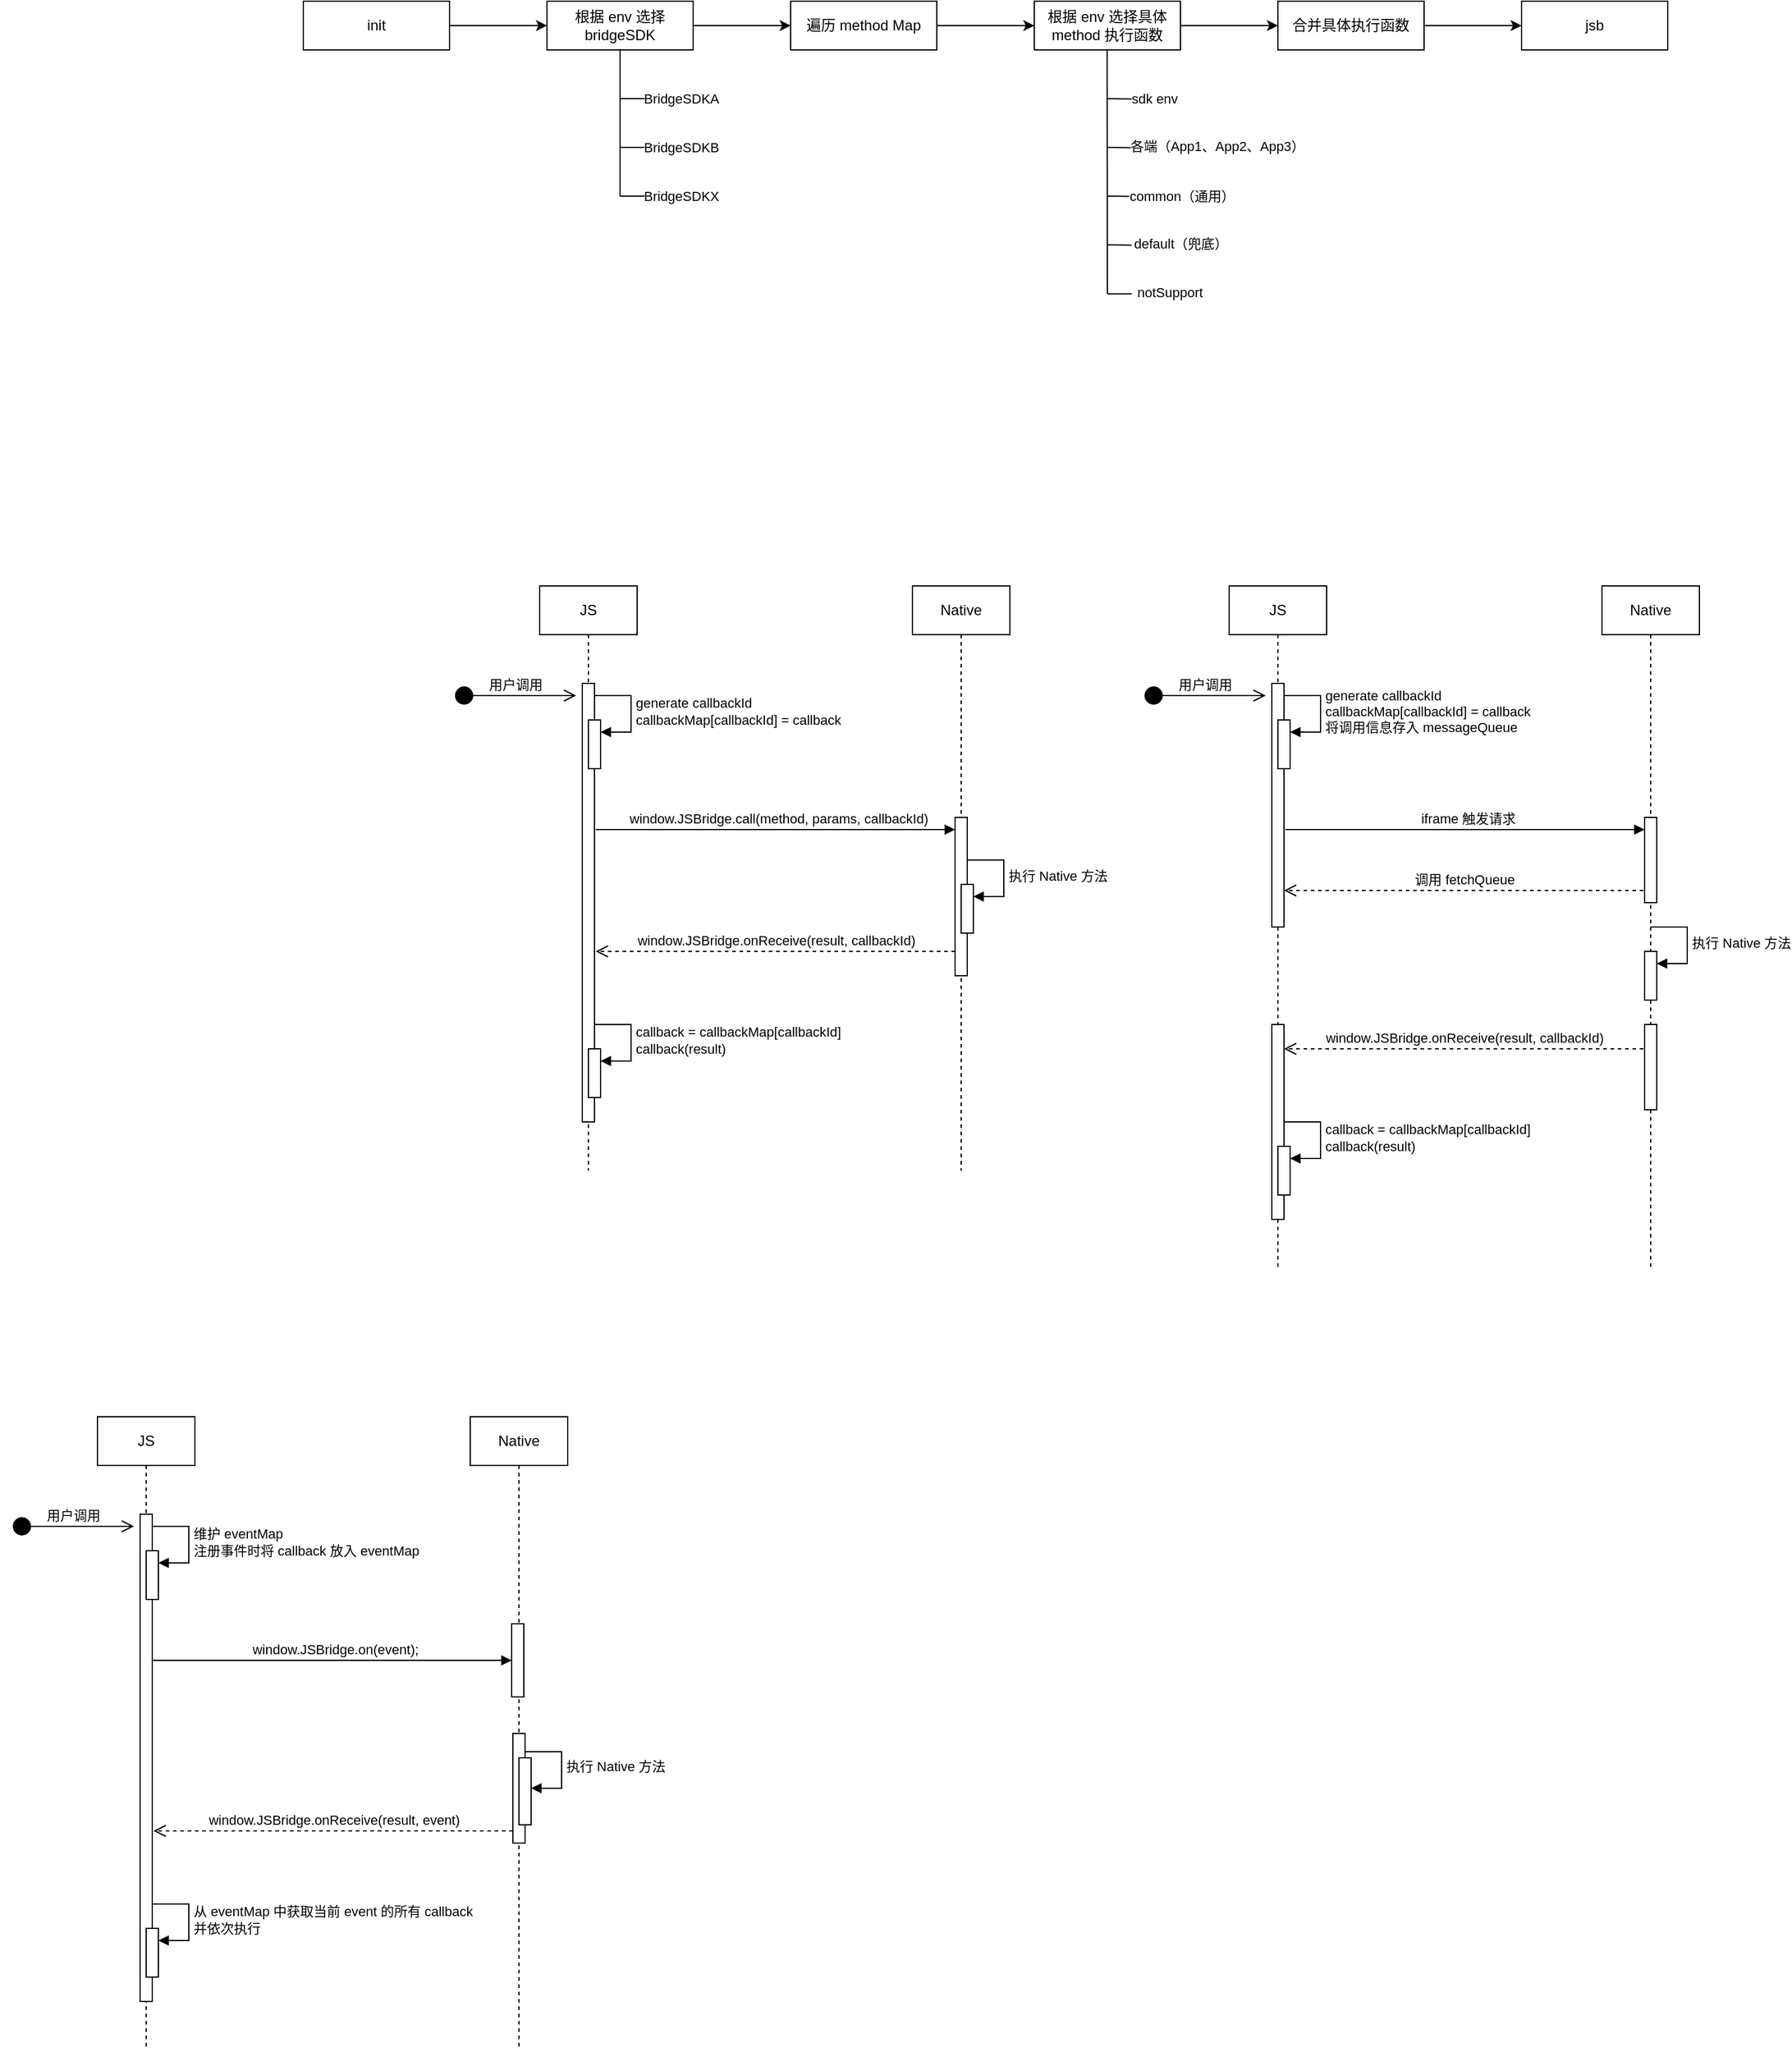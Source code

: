 <mxfile version="21.5.1" type="github">
  <diagram name="第 1 页" id="QlqkZr_Dz_qlq-YX1CnW">
    <mxGraphModel dx="955" dy="612" grid="0" gridSize="10" guides="1" tooltips="1" connect="1" arrows="1" fold="1" page="1" pageScale="1" pageWidth="2339" pageHeight="3300" math="0" shadow="0">
      <root>
        <mxCell id="0" />
        <mxCell id="1" parent="0" />
        <mxCell id="gINnrKCMtKWkM-afQS_u-7" value="" style="edgeStyle=orthogonalEdgeStyle;rounded=0;orthogonalLoop=1;jettySize=auto;html=1;" parent="1" source="gINnrKCMtKWkM-afQS_u-1" target="gINnrKCMtKWkM-afQS_u-2" edge="1">
          <mxGeometry relative="1" as="geometry" />
        </mxCell>
        <mxCell id="gINnrKCMtKWkM-afQS_u-1" value="init" style="rounded=0;whiteSpace=wrap;html=1;" parent="1" vertex="1">
          <mxGeometry x="320" y="280" width="120" height="40" as="geometry" />
        </mxCell>
        <mxCell id="gINnrKCMtKWkM-afQS_u-8" value="" style="edgeStyle=orthogonalEdgeStyle;rounded=0;orthogonalLoop=1;jettySize=auto;html=1;" parent="1" source="gINnrKCMtKWkM-afQS_u-2" target="gINnrKCMtKWkM-afQS_u-3" edge="1">
          <mxGeometry relative="1" as="geometry" />
        </mxCell>
        <mxCell id="gINnrKCMtKWkM-afQS_u-2" value="根据 env 选择 bridgeSDK" style="rounded=0;whiteSpace=wrap;html=1;" parent="1" vertex="1">
          <mxGeometry x="520" y="280" width="120" height="40" as="geometry" />
        </mxCell>
        <mxCell id="gINnrKCMtKWkM-afQS_u-9" value="" style="edgeStyle=orthogonalEdgeStyle;rounded=0;orthogonalLoop=1;jettySize=auto;html=1;" parent="1" source="gINnrKCMtKWkM-afQS_u-3" target="gINnrKCMtKWkM-afQS_u-4" edge="1">
          <mxGeometry relative="1" as="geometry" />
        </mxCell>
        <mxCell id="gINnrKCMtKWkM-afQS_u-3" value="遍历 method Map" style="rounded=0;whiteSpace=wrap;html=1;" parent="1" vertex="1">
          <mxGeometry x="720" y="280" width="120" height="40" as="geometry" />
        </mxCell>
        <mxCell id="gINnrKCMtKWkM-afQS_u-10" value="" style="edgeStyle=orthogonalEdgeStyle;rounded=0;orthogonalLoop=1;jettySize=auto;html=1;" parent="1" source="gINnrKCMtKWkM-afQS_u-4" target="gINnrKCMtKWkM-afQS_u-5" edge="1">
          <mxGeometry relative="1" as="geometry" />
        </mxCell>
        <mxCell id="gINnrKCMtKWkM-afQS_u-4" value="根据 env 选择具体 method 执行函数" style="rounded=0;whiteSpace=wrap;html=1;" parent="1" vertex="1">
          <mxGeometry x="920" y="280" width="120" height="40" as="geometry" />
        </mxCell>
        <mxCell id="gINnrKCMtKWkM-afQS_u-11" value="" style="edgeStyle=orthogonalEdgeStyle;rounded=0;orthogonalLoop=1;jettySize=auto;html=1;" parent="1" source="gINnrKCMtKWkM-afQS_u-5" target="gINnrKCMtKWkM-afQS_u-6" edge="1">
          <mxGeometry relative="1" as="geometry" />
        </mxCell>
        <mxCell id="gINnrKCMtKWkM-afQS_u-5" value="合并具体执行函数" style="rounded=0;whiteSpace=wrap;html=1;" parent="1" vertex="1">
          <mxGeometry x="1120" y="280" width="120" height="40" as="geometry" />
        </mxCell>
        <mxCell id="gINnrKCMtKWkM-afQS_u-6" value="jsb" style="rounded=0;whiteSpace=wrap;html=1;" parent="1" vertex="1">
          <mxGeometry x="1320" y="280" width="120" height="40" as="geometry" />
        </mxCell>
        <mxCell id="gINnrKCMtKWkM-afQS_u-13" value="" style="endArrow=none;html=1;rounded=0;entryX=0.5;entryY=1;entryDx=0;entryDy=0;" parent="1" target="gINnrKCMtKWkM-afQS_u-2" edge="1">
          <mxGeometry width="50" height="50" relative="1" as="geometry">
            <mxPoint x="580" y="440" as="sourcePoint" />
            <mxPoint x="690" y="360" as="targetPoint" />
          </mxGeometry>
        </mxCell>
        <mxCell id="gINnrKCMtKWkM-afQS_u-14" value="" style="endArrow=none;html=1;rounded=0;" parent="1" edge="1">
          <mxGeometry width="50" height="50" relative="1" as="geometry">
            <mxPoint x="580" y="400" as="sourcePoint" />
            <mxPoint x="600" y="400" as="targetPoint" />
          </mxGeometry>
        </mxCell>
        <mxCell id="gINnrKCMtKWkM-afQS_u-43" value="BridgeSDKB" style="edgeLabel;html=1;align=center;verticalAlign=middle;resizable=0;points=[];" parent="gINnrKCMtKWkM-afQS_u-14" vertex="1" connectable="0">
          <mxGeometry x="0.689" relative="1" as="geometry">
            <mxPoint x="33" as="offset" />
          </mxGeometry>
        </mxCell>
        <mxCell id="gINnrKCMtKWkM-afQS_u-15" value="" style="endArrow=none;html=1;rounded=0;" parent="1" edge="1">
          <mxGeometry width="50" height="50" relative="1" as="geometry">
            <mxPoint x="580" y="360" as="sourcePoint" />
            <mxPoint x="600" y="360" as="targetPoint" />
          </mxGeometry>
        </mxCell>
        <mxCell id="gINnrKCMtKWkM-afQS_u-42" value="BridgeSDKA" style="edgeLabel;html=1;align=center;verticalAlign=middle;resizable=0;points=[];" parent="gINnrKCMtKWkM-afQS_u-15" vertex="1" connectable="0">
          <mxGeometry x="-0.04" relative="1" as="geometry">
            <mxPoint x="40" as="offset" />
          </mxGeometry>
        </mxCell>
        <mxCell id="gINnrKCMtKWkM-afQS_u-20" value="" style="endArrow=none;html=1;rounded=0;" parent="1" edge="1">
          <mxGeometry width="50" height="50" relative="1" as="geometry">
            <mxPoint x="580" y="440" as="sourcePoint" />
            <mxPoint x="600" y="440" as="targetPoint" />
          </mxGeometry>
        </mxCell>
        <mxCell id="gINnrKCMtKWkM-afQS_u-44" value="BridgeSDKX" style="edgeLabel;html=1;align=center;verticalAlign=middle;resizable=0;points=[];" parent="gINnrKCMtKWkM-afQS_u-20" vertex="1" connectable="0">
          <mxGeometry x="0.669" y="1" relative="1" as="geometry">
            <mxPoint x="33" y="1" as="offset" />
          </mxGeometry>
        </mxCell>
        <mxCell id="gINnrKCMtKWkM-afQS_u-28" value="" style="endArrow=none;html=1;rounded=0;entryX=0.5;entryY=1;entryDx=0;entryDy=0;" parent="1" edge="1">
          <mxGeometry width="50" height="50" relative="1" as="geometry">
            <mxPoint x="980" y="520" as="sourcePoint" />
            <mxPoint x="979.8" y="320" as="targetPoint" />
          </mxGeometry>
        </mxCell>
        <mxCell id="gINnrKCMtKWkM-afQS_u-29" value="" style="endArrow=none;html=1;rounded=0;" parent="1" edge="1">
          <mxGeometry width="50" height="50" relative="1" as="geometry">
            <mxPoint x="980" y="400" as="sourcePoint" />
            <mxPoint x="1000" y="400.2" as="targetPoint" />
          </mxGeometry>
        </mxCell>
        <mxCell id="gINnrKCMtKWkM-afQS_u-48" value="各端（App1、App2、App3）" style="edgeLabel;html=1;align=center;verticalAlign=middle;resizable=0;points=[];" parent="gINnrKCMtKWkM-afQS_u-29" vertex="1" connectable="0">
          <mxGeometry x="0.208" y="1" relative="1" as="geometry">
            <mxPoint x="78" as="offset" />
          </mxGeometry>
        </mxCell>
        <mxCell id="gINnrKCMtKWkM-afQS_u-30" value="" style="endArrow=none;html=1;rounded=0;" parent="1" edge="1">
          <mxGeometry width="50" height="50" relative="1" as="geometry">
            <mxPoint x="980" y="360" as="sourcePoint" />
            <mxPoint x="1000" y="360.2" as="targetPoint" />
          </mxGeometry>
        </mxCell>
        <mxCell id="gINnrKCMtKWkM-afQS_u-45" value="sdk env&amp;nbsp;" style="edgeLabel;html=1;align=center;verticalAlign=middle;resizable=0;points=[];" parent="gINnrKCMtKWkM-afQS_u-30" vertex="1" connectable="0">
          <mxGeometry x="0.009" relative="1" as="geometry">
            <mxPoint x="30" as="offset" />
          </mxGeometry>
        </mxCell>
        <mxCell id="gINnrKCMtKWkM-afQS_u-34" value="" style="endArrow=none;html=1;rounded=0;" parent="1" edge="1">
          <mxGeometry width="50" height="50" relative="1" as="geometry">
            <mxPoint x="980" y="440" as="sourcePoint" />
            <mxPoint x="1000" y="440.2" as="targetPoint" />
          </mxGeometry>
        </mxCell>
        <mxCell id="gINnrKCMtKWkM-afQS_u-49" value="common（通用）" style="edgeLabel;html=1;align=center;verticalAlign=middle;resizable=0;points=[];" parent="gINnrKCMtKWkM-afQS_u-34" vertex="1" connectable="0">
          <mxGeometry x="0.243" y="-1" relative="1" as="geometry">
            <mxPoint x="48" y="-1" as="offset" />
          </mxGeometry>
        </mxCell>
        <mxCell id="gINnrKCMtKWkM-afQS_u-36" value="" style="endArrow=none;html=1;rounded=0;" parent="1" edge="1">
          <mxGeometry width="50" height="50" relative="1" as="geometry">
            <mxPoint x="980" y="480.0" as="sourcePoint" />
            <mxPoint x="1000" y="480.2" as="targetPoint" />
          </mxGeometry>
        </mxCell>
        <mxCell id="gINnrKCMtKWkM-afQS_u-50" value="default（兜底）" style="edgeLabel;html=1;align=center;verticalAlign=middle;resizable=0;points=[];" parent="gINnrKCMtKWkM-afQS_u-36" vertex="1" connectable="0">
          <mxGeometry x="0.1" y="1" relative="1" as="geometry">
            <mxPoint x="49" as="offset" />
          </mxGeometry>
        </mxCell>
        <mxCell id="gINnrKCMtKWkM-afQS_u-40" value="" style="endArrow=none;html=1;rounded=0;" parent="1" edge="1">
          <mxGeometry width="50" height="50" relative="1" as="geometry">
            <mxPoint x="980" y="520.2" as="sourcePoint" />
            <mxPoint x="1000" y="520.2" as="targetPoint" />
          </mxGeometry>
        </mxCell>
        <mxCell id="gINnrKCMtKWkM-afQS_u-51" value="notSupport" style="edgeLabel;html=1;align=center;verticalAlign=middle;resizable=0;points=[];" parent="gINnrKCMtKWkM-afQS_u-40" vertex="1" connectable="0">
          <mxGeometry x="0.239" y="1" relative="1" as="geometry">
            <mxPoint x="38" as="offset" />
          </mxGeometry>
        </mxCell>
        <mxCell id="IUW8P1MZcCfPq_Lffvb7-4" value="JS" style="shape=umlLifeline;perimeter=lifelinePerimeter;whiteSpace=wrap;html=1;container=1;dropTarget=0;collapsible=0;recursiveResize=0;outlineConnect=0;portConstraint=eastwest;newEdgeStyle={&quot;edgeStyle&quot;:&quot;elbowEdgeStyle&quot;,&quot;elbow&quot;:&quot;vertical&quot;,&quot;curved&quot;:0,&quot;rounded&quot;:0};" vertex="1" parent="1">
          <mxGeometry x="514" y="760" width="80" height="480" as="geometry" />
        </mxCell>
        <mxCell id="IUW8P1MZcCfPq_Lffvb7-8" value="" style="html=1;points=[];perimeter=orthogonalPerimeter;outlineConnect=0;targetShapes=umlLifeline;portConstraint=eastwest;newEdgeStyle={&quot;edgeStyle&quot;:&quot;elbowEdgeStyle&quot;,&quot;elbow&quot;:&quot;vertical&quot;,&quot;curved&quot;:0,&quot;rounded&quot;:0};" vertex="1" parent="IUW8P1MZcCfPq_Lffvb7-4">
          <mxGeometry x="35" y="80" width="10" height="360" as="geometry" />
        </mxCell>
        <mxCell id="IUW8P1MZcCfPq_Lffvb7-15" value="" style="html=1;points=[];perimeter=orthogonalPerimeter;outlineConnect=0;targetShapes=umlLifeline;portConstraint=eastwest;newEdgeStyle={&quot;edgeStyle&quot;:&quot;elbowEdgeStyle&quot;,&quot;elbow&quot;:&quot;vertical&quot;,&quot;curved&quot;:0,&quot;rounded&quot;:0};" vertex="1" parent="IUW8P1MZcCfPq_Lffvb7-4">
          <mxGeometry x="40" y="110" width="10" height="40" as="geometry" />
        </mxCell>
        <mxCell id="IUW8P1MZcCfPq_Lffvb7-16" value="generate callbackId&lt;br&gt;callbackMap[callbackId] = callback" style="html=1;align=left;spacingLeft=2;endArrow=block;rounded=0;edgeStyle=orthogonalEdgeStyle;curved=0;rounded=0;" edge="1" target="IUW8P1MZcCfPq_Lffvb7-15" parent="IUW8P1MZcCfPq_Lffvb7-4">
          <mxGeometry x="-0.003" relative="1" as="geometry">
            <mxPoint x="45" y="90" as="sourcePoint" />
            <Array as="points">
              <mxPoint x="75" y="120" />
            </Array>
            <mxPoint as="offset" />
          </mxGeometry>
        </mxCell>
        <mxCell id="IUW8P1MZcCfPq_Lffvb7-22" value="" style="html=1;points=[];perimeter=orthogonalPerimeter;outlineConnect=0;targetShapes=umlLifeline;portConstraint=eastwest;newEdgeStyle={&quot;edgeStyle&quot;:&quot;elbowEdgeStyle&quot;,&quot;elbow&quot;:&quot;vertical&quot;,&quot;curved&quot;:0,&quot;rounded&quot;:0};" vertex="1" parent="IUW8P1MZcCfPq_Lffvb7-4">
          <mxGeometry x="40" y="380" width="10" height="40" as="geometry" />
        </mxCell>
        <mxCell id="IUW8P1MZcCfPq_Lffvb7-23" value="callback = callbackMap[callbackId]&lt;br&gt;callback(result)" style="html=1;align=left;spacingLeft=2;endArrow=block;rounded=0;edgeStyle=orthogonalEdgeStyle;curved=0;rounded=0;" edge="1" target="IUW8P1MZcCfPq_Lffvb7-22" parent="IUW8P1MZcCfPq_Lffvb7-4">
          <mxGeometry relative="1" as="geometry">
            <mxPoint x="45" y="360" as="sourcePoint" />
            <Array as="points">
              <mxPoint x="75" y="360" />
              <mxPoint x="75" y="390" />
            </Array>
          </mxGeometry>
        </mxCell>
        <mxCell id="IUW8P1MZcCfPq_Lffvb7-5" value="Native" style="shape=umlLifeline;perimeter=lifelinePerimeter;whiteSpace=wrap;html=1;container=1;dropTarget=0;collapsible=0;recursiveResize=0;outlineConnect=0;portConstraint=eastwest;newEdgeStyle={&quot;edgeStyle&quot;:&quot;elbowEdgeStyle&quot;,&quot;elbow&quot;:&quot;vertical&quot;,&quot;curved&quot;:0,&quot;rounded&quot;:0};" vertex="1" parent="1">
          <mxGeometry x="820" y="760" width="80" height="480" as="geometry" />
        </mxCell>
        <mxCell id="IUW8P1MZcCfPq_Lffvb7-17" value="" style="html=1;points=[];perimeter=orthogonalPerimeter;outlineConnect=0;targetShapes=umlLifeline;portConstraint=eastwest;newEdgeStyle={&quot;edgeStyle&quot;:&quot;elbowEdgeStyle&quot;,&quot;elbow&quot;:&quot;vertical&quot;,&quot;curved&quot;:0,&quot;rounded&quot;:0};" vertex="1" parent="IUW8P1MZcCfPq_Lffvb7-5">
          <mxGeometry x="35" y="190" width="10" height="130" as="geometry" />
        </mxCell>
        <mxCell id="IUW8P1MZcCfPq_Lffvb7-37" value="" style="html=1;points=[];perimeter=orthogonalPerimeter;outlineConnect=0;targetShapes=umlLifeline;portConstraint=eastwest;newEdgeStyle={&quot;edgeStyle&quot;:&quot;elbowEdgeStyle&quot;,&quot;elbow&quot;:&quot;vertical&quot;,&quot;curved&quot;:0,&quot;rounded&quot;:0};" vertex="1" parent="IUW8P1MZcCfPq_Lffvb7-5">
          <mxGeometry x="40" y="245" width="10" height="40" as="geometry" />
        </mxCell>
        <mxCell id="IUW8P1MZcCfPq_Lffvb7-38" value="执行 Native 方法" style="html=1;align=left;spacingLeft=2;endArrow=block;rounded=0;edgeStyle=orthogonalEdgeStyle;curved=0;rounded=0;" edge="1" target="IUW8P1MZcCfPq_Lffvb7-37" parent="IUW8P1MZcCfPq_Lffvb7-5">
          <mxGeometry relative="1" as="geometry">
            <mxPoint x="45" y="225" as="sourcePoint" />
            <Array as="points">
              <mxPoint x="75" y="255" />
            </Array>
          </mxGeometry>
        </mxCell>
        <mxCell id="IUW8P1MZcCfPq_Lffvb7-10" value="用户调用" style="html=1;verticalAlign=bottom;startArrow=circle;startFill=1;endArrow=open;startSize=6;endSize=8;edgeStyle=elbowEdgeStyle;elbow=vertical;curved=0;rounded=0;" edge="1" parent="1">
          <mxGeometry width="80" relative="1" as="geometry">
            <mxPoint x="444" y="850" as="sourcePoint" />
            <mxPoint x="544" y="850.2" as="targetPoint" />
            <Array as="points">
              <mxPoint x="424" y="850" />
            </Array>
          </mxGeometry>
        </mxCell>
        <mxCell id="IUW8P1MZcCfPq_Lffvb7-19" value="&lt;div data-docx-has-block-data=&quot;false&quot; data-page-id=&quot;O3Zrd4JiQovSLaxuxKEcCTOUnIb&quot;&gt;&lt;div class=&quot;old-record-id-Atigdmb5oogznvxZklyccYrrn9i&quot; style=&quot;&quot;&gt;window.JSBridge.onReceive(result, callbackId)&lt;/div&gt;&lt;/div&gt;" style="html=1;verticalAlign=bottom;endArrow=open;dashed=1;endSize=8;edgeStyle=elbowEdgeStyle;elbow=vertical;curved=0;rounded=0;" edge="1" parent="1">
          <mxGeometry relative="1" as="geometry">
            <mxPoint x="560" y="1060" as="targetPoint" />
            <mxPoint x="855" y="1060.0" as="sourcePoint" />
            <Array as="points">
              <mxPoint x="760" y="1060" />
            </Array>
          </mxGeometry>
        </mxCell>
        <mxCell id="IUW8P1MZcCfPq_Lffvb7-18" value="&lt;div data-docx-has-block-data=&quot;false&quot; data-page-id=&quot;O3Zrd4JiQovSLaxuxKEcCTOUnIb&quot;&gt;&lt;div class=&quot;old-record-id-Atigdmb5oogznvxZklyccYrrn9i&quot; style=&quot;&quot;&gt;window.JSBridge.call(method, params, callbackId)&lt;/div&gt;&lt;/div&gt;" style="html=1;verticalAlign=bottom;endArrow=block;edgeStyle=elbowEdgeStyle;elbow=vertical;curved=0;rounded=0;" edge="1" parent="1">
          <mxGeometry x="0.437" relative="1" as="geometry">
            <mxPoint x="780" y="960" as="sourcePoint" />
            <mxPoint x="855" y="960" as="targetPoint" />
            <Array as="points">
              <mxPoint x="560" y="960" />
            </Array>
            <mxPoint as="offset" />
          </mxGeometry>
        </mxCell>
        <mxCell id="IUW8P1MZcCfPq_Lffvb7-26" value="JS" style="shape=umlLifeline;perimeter=lifelinePerimeter;whiteSpace=wrap;html=1;container=1;dropTarget=0;collapsible=0;recursiveResize=0;outlineConnect=0;portConstraint=eastwest;newEdgeStyle={&quot;edgeStyle&quot;:&quot;elbowEdgeStyle&quot;,&quot;elbow&quot;:&quot;vertical&quot;,&quot;curved&quot;:0,&quot;rounded&quot;:0};" vertex="1" parent="1">
          <mxGeometry x="1080" y="760" width="80" height="560" as="geometry" />
        </mxCell>
        <mxCell id="IUW8P1MZcCfPq_Lffvb7-27" value="" style="html=1;points=[];perimeter=orthogonalPerimeter;outlineConnect=0;targetShapes=umlLifeline;portConstraint=eastwest;newEdgeStyle={&quot;edgeStyle&quot;:&quot;elbowEdgeStyle&quot;,&quot;elbow&quot;:&quot;vertical&quot;,&quot;curved&quot;:0,&quot;rounded&quot;:0};" vertex="1" parent="IUW8P1MZcCfPq_Lffvb7-26">
          <mxGeometry x="35" y="80" width="10" height="200" as="geometry" />
        </mxCell>
        <mxCell id="IUW8P1MZcCfPq_Lffvb7-28" value="" style="html=1;points=[];perimeter=orthogonalPerimeter;outlineConnect=0;targetShapes=umlLifeline;portConstraint=eastwest;newEdgeStyle={&quot;edgeStyle&quot;:&quot;elbowEdgeStyle&quot;,&quot;elbow&quot;:&quot;vertical&quot;,&quot;curved&quot;:0,&quot;rounded&quot;:0};" vertex="1" parent="IUW8P1MZcCfPq_Lffvb7-26">
          <mxGeometry x="40" y="110" width="10" height="40" as="geometry" />
        </mxCell>
        <mxCell id="IUW8P1MZcCfPq_Lffvb7-29" value="generate callbackId&lt;br&gt;callbackMap[callbackId] = callback&lt;br&gt;将调用信息存入 messageQueue" style="html=1;align=left;spacingLeft=2;endArrow=block;rounded=0;edgeStyle=orthogonalEdgeStyle;curved=0;rounded=0;" edge="1" parent="IUW8P1MZcCfPq_Lffvb7-26" target="IUW8P1MZcCfPq_Lffvb7-28">
          <mxGeometry x="-0.003" relative="1" as="geometry">
            <mxPoint x="45" y="90" as="sourcePoint" />
            <Array as="points">
              <mxPoint x="75" y="120" />
            </Array>
            <mxPoint as="offset" />
          </mxGeometry>
        </mxCell>
        <mxCell id="IUW8P1MZcCfPq_Lffvb7-42" value="" style="html=1;points=[];perimeter=orthogonalPerimeter;outlineConnect=0;targetShapes=umlLifeline;portConstraint=eastwest;newEdgeStyle={&quot;edgeStyle&quot;:&quot;elbowEdgeStyle&quot;,&quot;elbow&quot;:&quot;vertical&quot;,&quot;curved&quot;:0,&quot;rounded&quot;:0};" vertex="1" parent="IUW8P1MZcCfPq_Lffvb7-26">
          <mxGeometry x="35" y="360" width="10" height="160" as="geometry" />
        </mxCell>
        <mxCell id="IUW8P1MZcCfPq_Lffvb7-30" value="" style="html=1;points=[];perimeter=orthogonalPerimeter;outlineConnect=0;targetShapes=umlLifeline;portConstraint=eastwest;newEdgeStyle={&quot;edgeStyle&quot;:&quot;elbowEdgeStyle&quot;,&quot;elbow&quot;:&quot;vertical&quot;,&quot;curved&quot;:0,&quot;rounded&quot;:0};" vertex="1" parent="IUW8P1MZcCfPq_Lffvb7-26">
          <mxGeometry x="40" y="460" width="10" height="40" as="geometry" />
        </mxCell>
        <mxCell id="IUW8P1MZcCfPq_Lffvb7-31" value="callback = callbackMap[callbackId]&lt;br&gt;callback(result)" style="html=1;align=left;spacingLeft=2;endArrow=block;rounded=0;edgeStyle=orthogonalEdgeStyle;curved=0;rounded=0;" edge="1" parent="IUW8P1MZcCfPq_Lffvb7-26" target="IUW8P1MZcCfPq_Lffvb7-30">
          <mxGeometry relative="1" as="geometry">
            <mxPoint x="45" y="440" as="sourcePoint" />
            <Array as="points">
              <mxPoint x="75" y="470" />
            </Array>
          </mxGeometry>
        </mxCell>
        <mxCell id="IUW8P1MZcCfPq_Lffvb7-32" value="Native" style="shape=umlLifeline;perimeter=lifelinePerimeter;whiteSpace=wrap;html=1;container=1;dropTarget=0;collapsible=0;recursiveResize=0;outlineConnect=0;portConstraint=eastwest;newEdgeStyle={&quot;edgeStyle&quot;:&quot;elbowEdgeStyle&quot;,&quot;elbow&quot;:&quot;vertical&quot;,&quot;curved&quot;:0,&quot;rounded&quot;:0};" vertex="1" parent="1">
          <mxGeometry x="1386" y="760" width="80" height="560" as="geometry" />
        </mxCell>
        <mxCell id="IUW8P1MZcCfPq_Lffvb7-33" value="" style="html=1;points=[];perimeter=orthogonalPerimeter;outlineConnect=0;targetShapes=umlLifeline;portConstraint=eastwest;newEdgeStyle={&quot;edgeStyle&quot;:&quot;elbowEdgeStyle&quot;,&quot;elbow&quot;:&quot;vertical&quot;,&quot;curved&quot;:0,&quot;rounded&quot;:0};" vertex="1" parent="IUW8P1MZcCfPq_Lffvb7-32">
          <mxGeometry x="35" y="190" width="10" height="70" as="geometry" />
        </mxCell>
        <mxCell id="IUW8P1MZcCfPq_Lffvb7-39" value="" style="html=1;points=[];perimeter=orthogonalPerimeter;outlineConnect=0;targetShapes=umlLifeline;portConstraint=eastwest;newEdgeStyle={&quot;edgeStyle&quot;:&quot;elbowEdgeStyle&quot;,&quot;elbow&quot;:&quot;vertical&quot;,&quot;curved&quot;:0,&quot;rounded&quot;:0};" vertex="1" parent="IUW8P1MZcCfPq_Lffvb7-32">
          <mxGeometry x="35" y="300" width="10" height="40" as="geometry" />
        </mxCell>
        <mxCell id="IUW8P1MZcCfPq_Lffvb7-40" value="执行 Native 方法" style="html=1;align=left;spacingLeft=2;endArrow=block;rounded=0;edgeStyle=orthogonalEdgeStyle;curved=0;rounded=0;" edge="1" parent="IUW8P1MZcCfPq_Lffvb7-32" target="IUW8P1MZcCfPq_Lffvb7-39">
          <mxGeometry relative="1" as="geometry">
            <mxPoint x="40" y="280" as="sourcePoint" />
            <Array as="points">
              <mxPoint x="70" y="310" />
            </Array>
          </mxGeometry>
        </mxCell>
        <mxCell id="IUW8P1MZcCfPq_Lffvb7-41" value="" style="html=1;points=[];perimeter=orthogonalPerimeter;outlineConnect=0;targetShapes=umlLifeline;portConstraint=eastwest;newEdgeStyle={&quot;edgeStyle&quot;:&quot;elbowEdgeStyle&quot;,&quot;elbow&quot;:&quot;vertical&quot;,&quot;curved&quot;:0,&quot;rounded&quot;:0};" vertex="1" parent="IUW8P1MZcCfPq_Lffvb7-32">
          <mxGeometry x="35" y="360" width="10" height="70" as="geometry" />
        </mxCell>
        <mxCell id="IUW8P1MZcCfPq_Lffvb7-34" value="用户调用" style="html=1;verticalAlign=bottom;startArrow=circle;startFill=1;endArrow=open;startSize=6;endSize=8;edgeStyle=elbowEdgeStyle;elbow=vertical;curved=0;rounded=0;" edge="1" parent="1">
          <mxGeometry width="80" relative="1" as="geometry">
            <mxPoint x="1010" y="850" as="sourcePoint" />
            <mxPoint x="1110" y="850.2" as="targetPoint" />
            <Array as="points">
              <mxPoint x="990" y="850" />
            </Array>
          </mxGeometry>
        </mxCell>
        <mxCell id="IUW8P1MZcCfPq_Lffvb7-35" value="&lt;div data-docx-has-block-data=&quot;false&quot; data-page-id=&quot;O3Zrd4JiQovSLaxuxKEcCTOUnIb&quot;&gt;&lt;div class=&quot;old-record-id-Atigdmb5oogznvxZklyccYrrn9i&quot; style=&quot;&quot;&gt;调用&amp;nbsp;fetchQueue&lt;/div&gt;&lt;span class=&quot;lark-record-clipboard&quot; data-lark-record-format=&quot;docx/text&quot; data-lark-record-data=&quot;{&amp;quot;rootId&amp;quot;:&amp;quot;O3Zrd4JiQovSLaxuxKEcCTOUnIb&amp;quot;,&amp;quot;text&amp;quot;:{&amp;quot;initialAttributedTexts&amp;quot;:{&amp;quot;text&amp;quot;:{&amp;quot;0&amp;quot;:&amp;quot;fetchQueue&amp;quot;},&amp;quot;attribs&amp;quot;:{&amp;quot;0&amp;quot;:&amp;quot;*0+a&amp;quot;}},&amp;quot;apool&amp;quot;:{&amp;quot;numToAttrib&amp;quot;:{&amp;quot;0&amp;quot;:[&amp;quot;author&amp;quot;,&amp;quot;6708523862423781646&amp;quot;]},&amp;quot;nextNum&amp;quot;:1}},&amp;quot;type&amp;quot;:&amp;quot;text&amp;quot;,&amp;quot;referenceRecordMap&amp;quot;:{},&amp;quot;extra&amp;quot;:{&amp;quot;mention_page_title&amp;quot;:{},&amp;quot;external_mention_url&amp;quot;:{}},&amp;quot;isKeepQuoteContainer&amp;quot;:false,&amp;quot;isFromCode&amp;quot;:true,&amp;quot;selection&amp;quot;:[{&amp;quot;id&amp;quot;:65,&amp;quot;type&amp;quot;:&amp;quot;text&amp;quot;,&amp;quot;selection&amp;quot;:{&amp;quot;start&amp;quot;:390,&amp;quot;end&amp;quot;:400},&amp;quot;recordId&amp;quot;:&amp;quot;IgW2deUTWof7LrxbqKKcaYUInVc&amp;quot;}],&amp;quot;payloadMap&amp;quot;:{},&amp;quot;isCut&amp;quot;:false}&quot;&gt;&lt;/span&gt;&lt;/div&gt;" style="html=1;verticalAlign=bottom;endArrow=open;dashed=1;endSize=8;edgeStyle=elbowEdgeStyle;elbow=vertical;curved=0;rounded=0;" edge="1" parent="1">
          <mxGeometry relative="1" as="geometry">
            <mxPoint x="1125" y="1010" as="targetPoint" />
            <mxPoint x="1420" y="1010.0" as="sourcePoint" />
            <Array as="points">
              <mxPoint x="1325" y="1010" />
            </Array>
          </mxGeometry>
        </mxCell>
        <mxCell id="IUW8P1MZcCfPq_Lffvb7-36" value="&lt;div data-docx-has-block-data=&quot;false&quot; data-page-id=&quot;O3Zrd4JiQovSLaxuxKEcCTOUnIb&quot;&gt;&lt;div class=&quot;old-record-id-Atigdmb5oogznvxZklyccYrrn9i&quot; style=&quot;&quot;&gt;iframe 触发请求&lt;/div&gt;&lt;/div&gt;" style="html=1;verticalAlign=bottom;endArrow=block;edgeStyle=elbowEdgeStyle;elbow=vertical;curved=0;rounded=0;" edge="1" parent="1">
          <mxGeometry x="0.437" relative="1" as="geometry">
            <mxPoint x="1346" y="960" as="sourcePoint" />
            <mxPoint x="1421" y="960" as="targetPoint" />
            <Array as="points">
              <mxPoint x="1126" y="960" />
            </Array>
            <mxPoint as="offset" />
          </mxGeometry>
        </mxCell>
        <mxCell id="IUW8P1MZcCfPq_Lffvb7-44" value="&lt;div data-docx-has-block-data=&quot;false&quot; data-page-id=&quot;O3Zrd4JiQovSLaxuxKEcCTOUnIb&quot;&gt;&lt;div class=&quot;old-record-id-Atigdmb5oogznvxZklyccYrrn9i&quot; style=&quot;&quot;&gt;window.JSBridge.onReceive(result, callbackId)&lt;/div&gt;&lt;/div&gt;" style="html=1;verticalAlign=bottom;endArrow=open;dashed=1;endSize=8;edgeStyle=elbowEdgeStyle;elbow=vertical;curved=0;rounded=0;" edge="1" parent="1">
          <mxGeometry relative="1" as="geometry">
            <mxPoint x="1125" y="1140" as="targetPoint" />
            <mxPoint x="1420" y="1140.0" as="sourcePoint" />
            <Array as="points">
              <mxPoint x="1325" y="1140" />
            </Array>
          </mxGeometry>
        </mxCell>
        <mxCell id="IUW8P1MZcCfPq_Lffvb7-45" value="JS" style="shape=umlLifeline;perimeter=lifelinePerimeter;whiteSpace=wrap;html=1;container=1;dropTarget=0;collapsible=0;recursiveResize=0;outlineConnect=0;portConstraint=eastwest;newEdgeStyle={&quot;edgeStyle&quot;:&quot;elbowEdgeStyle&quot;,&quot;elbow&quot;:&quot;vertical&quot;,&quot;curved&quot;:0,&quot;rounded&quot;:0};" vertex="1" parent="1">
          <mxGeometry x="151" y="1442" width="80" height="520" as="geometry" />
        </mxCell>
        <mxCell id="IUW8P1MZcCfPq_Lffvb7-46" value="" style="html=1;points=[];perimeter=orthogonalPerimeter;outlineConnect=0;targetShapes=umlLifeline;portConstraint=eastwest;newEdgeStyle={&quot;edgeStyle&quot;:&quot;elbowEdgeStyle&quot;,&quot;elbow&quot;:&quot;vertical&quot;,&quot;curved&quot;:0,&quot;rounded&quot;:0};" vertex="1" parent="IUW8P1MZcCfPq_Lffvb7-45">
          <mxGeometry x="35" y="80" width="10" height="400" as="geometry" />
        </mxCell>
        <mxCell id="IUW8P1MZcCfPq_Lffvb7-47" value="" style="html=1;points=[];perimeter=orthogonalPerimeter;outlineConnect=0;targetShapes=umlLifeline;portConstraint=eastwest;newEdgeStyle={&quot;edgeStyle&quot;:&quot;elbowEdgeStyle&quot;,&quot;elbow&quot;:&quot;vertical&quot;,&quot;curved&quot;:0,&quot;rounded&quot;:0};" vertex="1" parent="IUW8P1MZcCfPq_Lffvb7-45">
          <mxGeometry x="40" y="110" width="10" height="40" as="geometry" />
        </mxCell>
        <mxCell id="IUW8P1MZcCfPq_Lffvb7-48" value="维护 eventMap&lt;br&gt;注册事件时将 callback 放入 eventMap" style="html=1;align=left;spacingLeft=2;endArrow=block;rounded=0;edgeStyle=orthogonalEdgeStyle;curved=0;rounded=0;" edge="1" parent="IUW8P1MZcCfPq_Lffvb7-45" target="IUW8P1MZcCfPq_Lffvb7-47">
          <mxGeometry x="0.002" relative="1" as="geometry">
            <mxPoint x="45" y="90" as="sourcePoint" />
            <Array as="points">
              <mxPoint x="75" y="120" />
            </Array>
            <mxPoint as="offset" />
          </mxGeometry>
        </mxCell>
        <mxCell id="IUW8P1MZcCfPq_Lffvb7-49" value="" style="html=1;points=[];perimeter=orthogonalPerimeter;outlineConnect=0;targetShapes=umlLifeline;portConstraint=eastwest;newEdgeStyle={&quot;edgeStyle&quot;:&quot;elbowEdgeStyle&quot;,&quot;elbow&quot;:&quot;vertical&quot;,&quot;curved&quot;:0,&quot;rounded&quot;:0};" vertex="1" parent="IUW8P1MZcCfPq_Lffvb7-45">
          <mxGeometry x="40" y="420" width="10" height="40" as="geometry" />
        </mxCell>
        <mxCell id="IUW8P1MZcCfPq_Lffvb7-50" value="&lt;div data-docx-has-block-data=&quot;false&quot; data-page-id=&quot;O3Zrd4JiQovSLaxuxKEcCTOUnIb&quot;&gt;&lt;div class=&quot;old-record-id-DFlNdaCX6oZxnPxWwqsc5tY0n9d&quot; style=&quot;&quot;&gt;从 eventMap 中获取当前 event 的所有 callback&lt;/div&gt;&lt;div class=&quot;old-record-id-DFlNdaCX6oZxnPxWwqsc5tY0n9d&quot; style=&quot;&quot;&gt;并依次执行&lt;/div&gt;&lt;/div&gt;" style="html=1;align=left;spacingLeft=2;endArrow=block;rounded=0;edgeStyle=orthogonalEdgeStyle;curved=0;rounded=0;" edge="1" parent="IUW8P1MZcCfPq_Lffvb7-45" target="IUW8P1MZcCfPq_Lffvb7-49">
          <mxGeometry x="0.002" relative="1" as="geometry">
            <mxPoint x="45" y="400" as="sourcePoint" />
            <Array as="points">
              <mxPoint x="75" y="400" />
              <mxPoint x="75" y="430" />
            </Array>
            <mxPoint as="offset" />
          </mxGeometry>
        </mxCell>
        <mxCell id="IUW8P1MZcCfPq_Lffvb7-51" value="Native" style="shape=umlLifeline;perimeter=lifelinePerimeter;whiteSpace=wrap;html=1;container=1;dropTarget=0;collapsible=0;recursiveResize=0;outlineConnect=0;portConstraint=eastwest;newEdgeStyle={&quot;edgeStyle&quot;:&quot;elbowEdgeStyle&quot;,&quot;elbow&quot;:&quot;vertical&quot;,&quot;curved&quot;:0,&quot;rounded&quot;:0};" vertex="1" parent="1">
          <mxGeometry x="457" y="1442" width="80" height="520" as="geometry" />
        </mxCell>
        <mxCell id="IUW8P1MZcCfPq_Lffvb7-52" value="" style="html=1;points=[];perimeter=orthogonalPerimeter;outlineConnect=0;targetShapes=umlLifeline;portConstraint=eastwest;newEdgeStyle={&quot;edgeStyle&quot;:&quot;elbowEdgeStyle&quot;,&quot;elbow&quot;:&quot;vertical&quot;,&quot;curved&quot;:0,&quot;rounded&quot;:0};" vertex="1" parent="IUW8P1MZcCfPq_Lffvb7-51">
          <mxGeometry x="34" y="170" width="10" height="60" as="geometry" />
        </mxCell>
        <mxCell id="IUW8P1MZcCfPq_Lffvb7-58" value="" style="html=1;points=[];perimeter=orthogonalPerimeter;outlineConnect=0;targetShapes=umlLifeline;portConstraint=eastwest;newEdgeStyle={&quot;edgeStyle&quot;:&quot;elbowEdgeStyle&quot;,&quot;elbow&quot;:&quot;vertical&quot;,&quot;curved&quot;:0,&quot;rounded&quot;:0};" vertex="1" parent="IUW8P1MZcCfPq_Lffvb7-51">
          <mxGeometry x="35" y="260" width="10" height="90" as="geometry" />
        </mxCell>
        <mxCell id="IUW8P1MZcCfPq_Lffvb7-53" value="" style="html=1;points=[];perimeter=orthogonalPerimeter;outlineConnect=0;targetShapes=umlLifeline;portConstraint=eastwest;newEdgeStyle={&quot;edgeStyle&quot;:&quot;elbowEdgeStyle&quot;,&quot;elbow&quot;:&quot;vertical&quot;,&quot;curved&quot;:0,&quot;rounded&quot;:0};" vertex="1" parent="IUW8P1MZcCfPq_Lffvb7-51">
          <mxGeometry x="39.98" y="280" width="10" height="55" as="geometry" />
        </mxCell>
        <mxCell id="IUW8P1MZcCfPq_Lffvb7-54" value="执行 Native 方法" style="html=1;align=left;spacingLeft=2;endArrow=block;rounded=0;edgeStyle=orthogonalEdgeStyle;curved=0;rounded=0;" edge="1" parent="IUW8P1MZcCfPq_Lffvb7-51" target="IUW8P1MZcCfPq_Lffvb7-53">
          <mxGeometry relative="1" as="geometry">
            <mxPoint x="44.98" y="275" as="sourcePoint" />
            <Array as="points">
              <mxPoint x="74.98" y="305" />
            </Array>
          </mxGeometry>
        </mxCell>
        <mxCell id="IUW8P1MZcCfPq_Lffvb7-55" value="用户调用" style="html=1;verticalAlign=bottom;startArrow=circle;startFill=1;endArrow=open;startSize=6;endSize=8;edgeStyle=elbowEdgeStyle;elbow=vertical;curved=0;rounded=0;" edge="1" parent="1">
          <mxGeometry x="-0.002" width="80" relative="1" as="geometry">
            <mxPoint x="81" y="1532" as="sourcePoint" />
            <mxPoint x="181" y="1532.2" as="targetPoint" />
            <Array as="points">
              <mxPoint x="61" y="1532" />
            </Array>
            <mxPoint as="offset" />
          </mxGeometry>
        </mxCell>
        <mxCell id="IUW8P1MZcCfPq_Lffvb7-56" value="&lt;div data-docx-has-block-data=&quot;false&quot; data-page-id=&quot;O3Zrd4JiQovSLaxuxKEcCTOUnIb&quot;&gt;&lt;div class=&quot;old-record-id-Atigdmb5oogznvxZklyccYrrn9i&quot; style=&quot;&quot;&gt;window.JSBridge.onReceive(result, event)&lt;/div&gt;&lt;/div&gt;" style="html=1;verticalAlign=bottom;endArrow=open;dashed=1;endSize=8;edgeStyle=elbowEdgeStyle;elbow=vertical;curved=0;rounded=0;" edge="1" parent="1">
          <mxGeometry relative="1" as="geometry">
            <mxPoint x="197" y="1782" as="targetPoint" />
            <mxPoint x="492" y="1782.0" as="sourcePoint" />
            <Array as="points">
              <mxPoint x="397" y="1782" />
            </Array>
          </mxGeometry>
        </mxCell>
        <mxCell id="IUW8P1MZcCfPq_Lffvb7-57" value="&lt;div data-docx-has-block-data=&quot;false&quot; data-page-id=&quot;O3Zrd4JiQovSLaxuxKEcCTOUnIb&quot;&gt;&lt;div class=&quot;old-record-id-Atigdmb5oogznvxZklyccYrrn9i&quot; style=&quot;&quot;&gt;&lt;div data-docx-has-block-data=&quot;false&quot; data-page-id=&quot;O3Zrd4JiQovSLaxuxKEcCTOUnIb&quot;&gt;&lt;div class=&quot;old-record-id-DFlNdaCX6oZxnPxWwqsc5tY0n9d&quot; style=&quot;&quot;&gt;window.JSBridge.on(event);&lt;/div&gt;&lt;/div&gt;&lt;/div&gt;&lt;/div&gt;" style="html=1;verticalAlign=bottom;endArrow=block;edgeStyle=elbowEdgeStyle;elbow=vertical;curved=0;rounded=0;" edge="1" parent="1">
          <mxGeometry x="0.437" relative="1" as="geometry">
            <mxPoint x="416" y="1642" as="sourcePoint" />
            <mxPoint x="491" y="1642" as="targetPoint" />
            <Array as="points">
              <mxPoint x="196" y="1642" />
            </Array>
            <mxPoint as="offset" />
          </mxGeometry>
        </mxCell>
      </root>
    </mxGraphModel>
  </diagram>
</mxfile>

